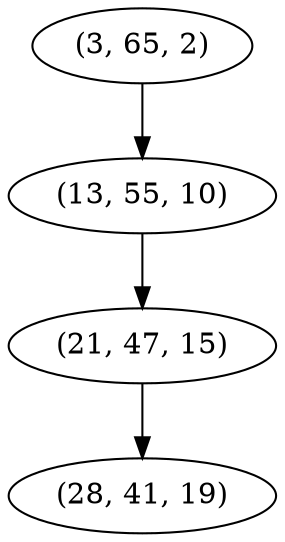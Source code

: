 digraph tree {
    "(3, 65, 2)";
    "(13, 55, 10)";
    "(21, 47, 15)";
    "(28, 41, 19)";
    "(3, 65, 2)" -> "(13, 55, 10)";
    "(13, 55, 10)" -> "(21, 47, 15)";
    "(21, 47, 15)" -> "(28, 41, 19)";
}
